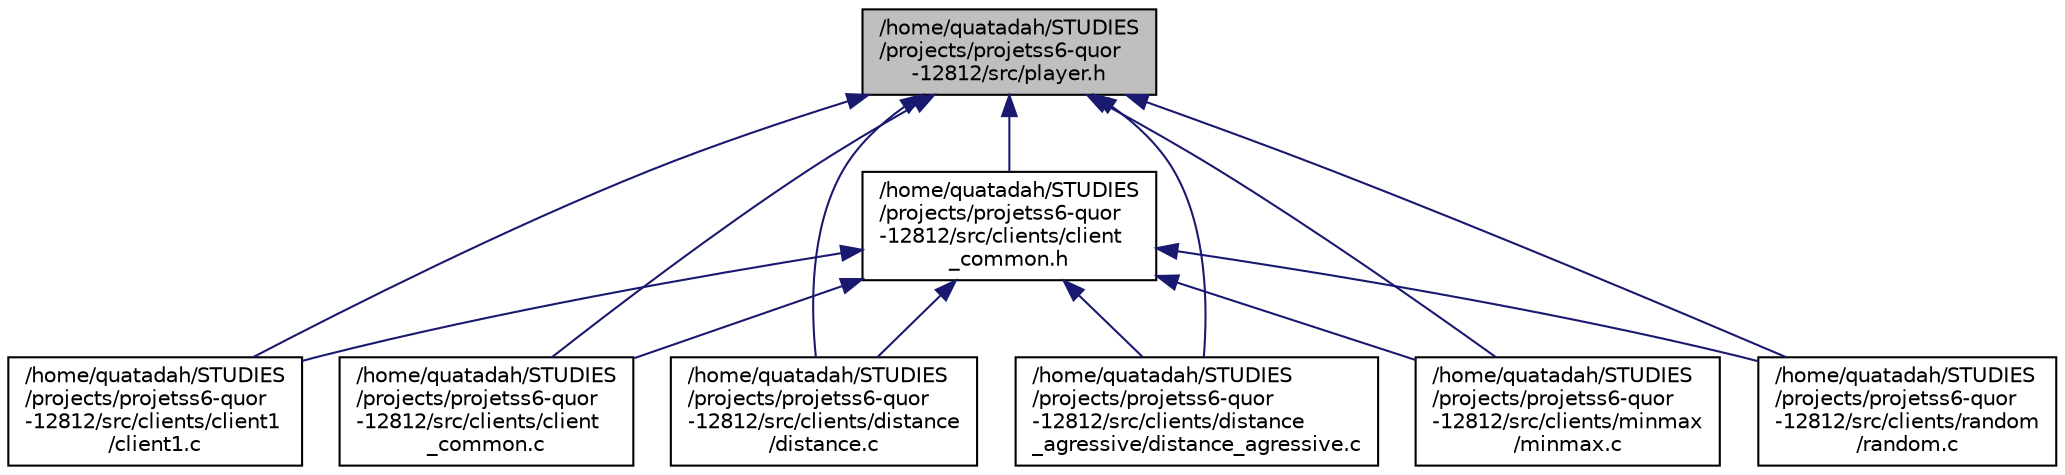 digraph "/home/quatadah/STUDIES/projects/projetss6-quor-12812/src/player.h"
{
 // LATEX_PDF_SIZE
  edge [fontname="Helvetica",fontsize="10",labelfontname="Helvetica",labelfontsize="10"];
  node [fontname="Helvetica",fontsize="10",shape=record];
  Node1 [label="/home/quatadah/STUDIES\l/projects/projetss6-quor\l-12812/src/player.h",height=0.2,width=0.4,color="black", fillcolor="grey75", style="filled", fontcolor="black",tooltip=" "];
  Node1 -> Node2 [dir="back",color="midnightblue",fontsize="10",style="solid",fontname="Helvetica"];
  Node2 [label="/home/quatadah/STUDIES\l/projects/projetss6-quor\l-12812/src/clients/client1\l/client1.c",height=0.2,width=0.4,color="black", fillcolor="white", style="filled",URL="$client1_8c.html",tooltip=" "];
  Node1 -> Node3 [dir="back",color="midnightblue",fontsize="10",style="solid",fontname="Helvetica"];
  Node3 [label="/home/quatadah/STUDIES\l/projects/projetss6-quor\l-12812/src/clients/client\l_common.h",height=0.2,width=0.4,color="black", fillcolor="white", style="filled",URL="$client__common_8h.html",tooltip=" "];
  Node3 -> Node2 [dir="back",color="midnightblue",fontsize="10",style="solid",fontname="Helvetica"];
  Node3 -> Node4 [dir="back",color="midnightblue",fontsize="10",style="solid",fontname="Helvetica"];
  Node4 [label="/home/quatadah/STUDIES\l/projects/projetss6-quor\l-12812/src/clients/client\l_common.c",height=0.2,width=0.4,color="black", fillcolor="white", style="filled",URL="$client__common_8c.html",tooltip=" "];
  Node3 -> Node5 [dir="back",color="midnightblue",fontsize="10",style="solid",fontname="Helvetica"];
  Node5 [label="/home/quatadah/STUDIES\l/projects/projetss6-quor\l-12812/src/clients/distance\l/distance.c",height=0.2,width=0.4,color="black", fillcolor="white", style="filled",URL="$distance_8c.html",tooltip=" "];
  Node3 -> Node6 [dir="back",color="midnightblue",fontsize="10",style="solid",fontname="Helvetica"];
  Node6 [label="/home/quatadah/STUDIES\l/projects/projetss6-quor\l-12812/src/clients/distance\l_agressive/distance_agressive.c",height=0.2,width=0.4,color="black", fillcolor="white", style="filled",URL="$distance__agressive_8c.html",tooltip=" "];
  Node3 -> Node7 [dir="back",color="midnightblue",fontsize="10",style="solid",fontname="Helvetica"];
  Node7 [label="/home/quatadah/STUDIES\l/projects/projetss6-quor\l-12812/src/clients/minmax\l/minmax.c",height=0.2,width=0.4,color="black", fillcolor="white", style="filled",URL="$minmax_8c.html",tooltip=" "];
  Node3 -> Node8 [dir="back",color="midnightblue",fontsize="10",style="solid",fontname="Helvetica"];
  Node8 [label="/home/quatadah/STUDIES\l/projects/projetss6-quor\l-12812/src/clients/random\l/random.c",height=0.2,width=0.4,color="black", fillcolor="white", style="filled",URL="$random_8c.html",tooltip=" "];
  Node1 -> Node4 [dir="back",color="midnightblue",fontsize="10",style="solid",fontname="Helvetica"];
  Node1 -> Node5 [dir="back",color="midnightblue",fontsize="10",style="solid",fontname="Helvetica"];
  Node1 -> Node6 [dir="back",color="midnightblue",fontsize="10",style="solid",fontname="Helvetica"];
  Node1 -> Node7 [dir="back",color="midnightblue",fontsize="10",style="solid",fontname="Helvetica"];
  Node1 -> Node8 [dir="back",color="midnightblue",fontsize="10",style="solid",fontname="Helvetica"];
}
